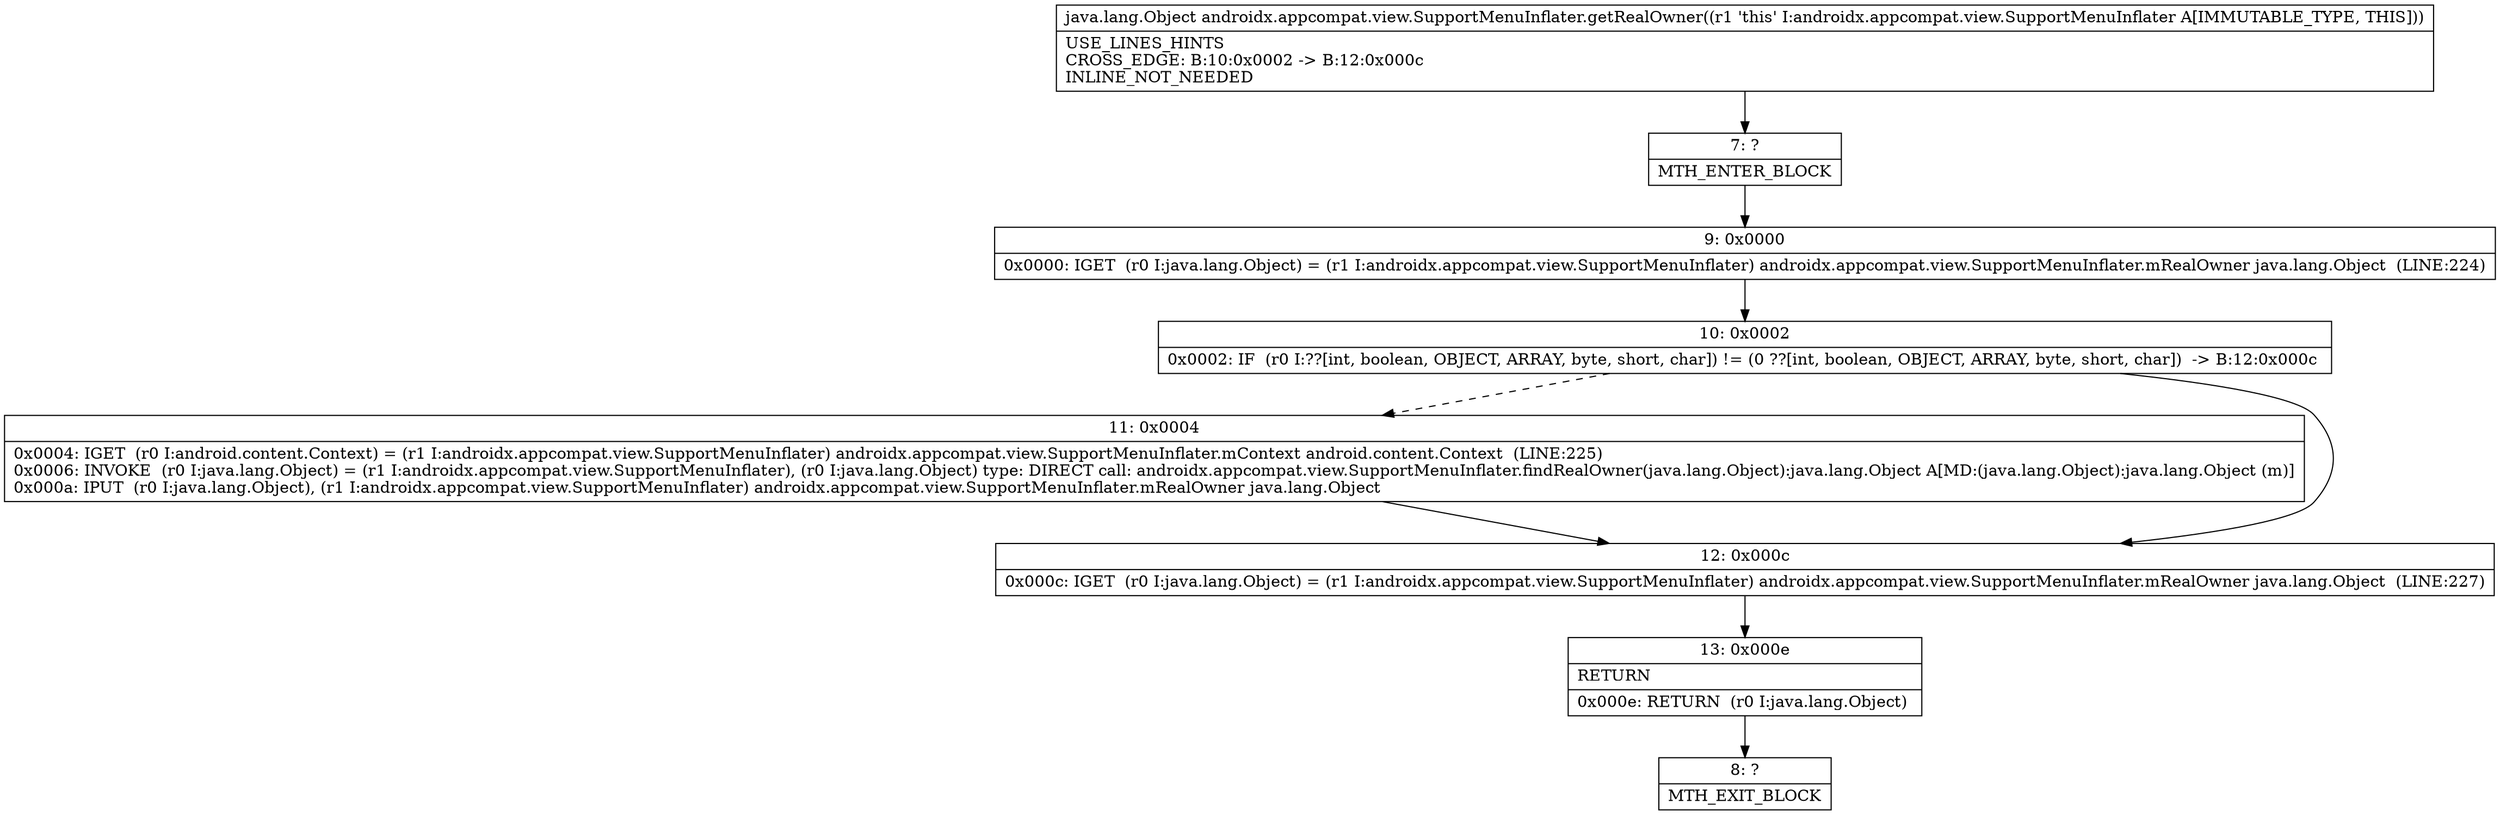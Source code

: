 digraph "CFG forandroidx.appcompat.view.SupportMenuInflater.getRealOwner()Ljava\/lang\/Object;" {
Node_7 [shape=record,label="{7\:\ ?|MTH_ENTER_BLOCK\l}"];
Node_9 [shape=record,label="{9\:\ 0x0000|0x0000: IGET  (r0 I:java.lang.Object) = (r1 I:androidx.appcompat.view.SupportMenuInflater) androidx.appcompat.view.SupportMenuInflater.mRealOwner java.lang.Object  (LINE:224)\l}"];
Node_10 [shape=record,label="{10\:\ 0x0002|0x0002: IF  (r0 I:??[int, boolean, OBJECT, ARRAY, byte, short, char]) != (0 ??[int, boolean, OBJECT, ARRAY, byte, short, char])  \-\> B:12:0x000c \l}"];
Node_11 [shape=record,label="{11\:\ 0x0004|0x0004: IGET  (r0 I:android.content.Context) = (r1 I:androidx.appcompat.view.SupportMenuInflater) androidx.appcompat.view.SupportMenuInflater.mContext android.content.Context  (LINE:225)\l0x0006: INVOKE  (r0 I:java.lang.Object) = (r1 I:androidx.appcompat.view.SupportMenuInflater), (r0 I:java.lang.Object) type: DIRECT call: androidx.appcompat.view.SupportMenuInflater.findRealOwner(java.lang.Object):java.lang.Object A[MD:(java.lang.Object):java.lang.Object (m)]\l0x000a: IPUT  (r0 I:java.lang.Object), (r1 I:androidx.appcompat.view.SupportMenuInflater) androidx.appcompat.view.SupportMenuInflater.mRealOwner java.lang.Object \l}"];
Node_12 [shape=record,label="{12\:\ 0x000c|0x000c: IGET  (r0 I:java.lang.Object) = (r1 I:androidx.appcompat.view.SupportMenuInflater) androidx.appcompat.view.SupportMenuInflater.mRealOwner java.lang.Object  (LINE:227)\l}"];
Node_13 [shape=record,label="{13\:\ 0x000e|RETURN\l|0x000e: RETURN  (r0 I:java.lang.Object) \l}"];
Node_8 [shape=record,label="{8\:\ ?|MTH_EXIT_BLOCK\l}"];
MethodNode[shape=record,label="{java.lang.Object androidx.appcompat.view.SupportMenuInflater.getRealOwner((r1 'this' I:androidx.appcompat.view.SupportMenuInflater A[IMMUTABLE_TYPE, THIS]))  | USE_LINES_HINTS\lCROSS_EDGE: B:10:0x0002 \-\> B:12:0x000c\lINLINE_NOT_NEEDED\l}"];
MethodNode -> Node_7;Node_7 -> Node_9;
Node_9 -> Node_10;
Node_10 -> Node_11[style=dashed];
Node_10 -> Node_12;
Node_11 -> Node_12;
Node_12 -> Node_13;
Node_13 -> Node_8;
}

